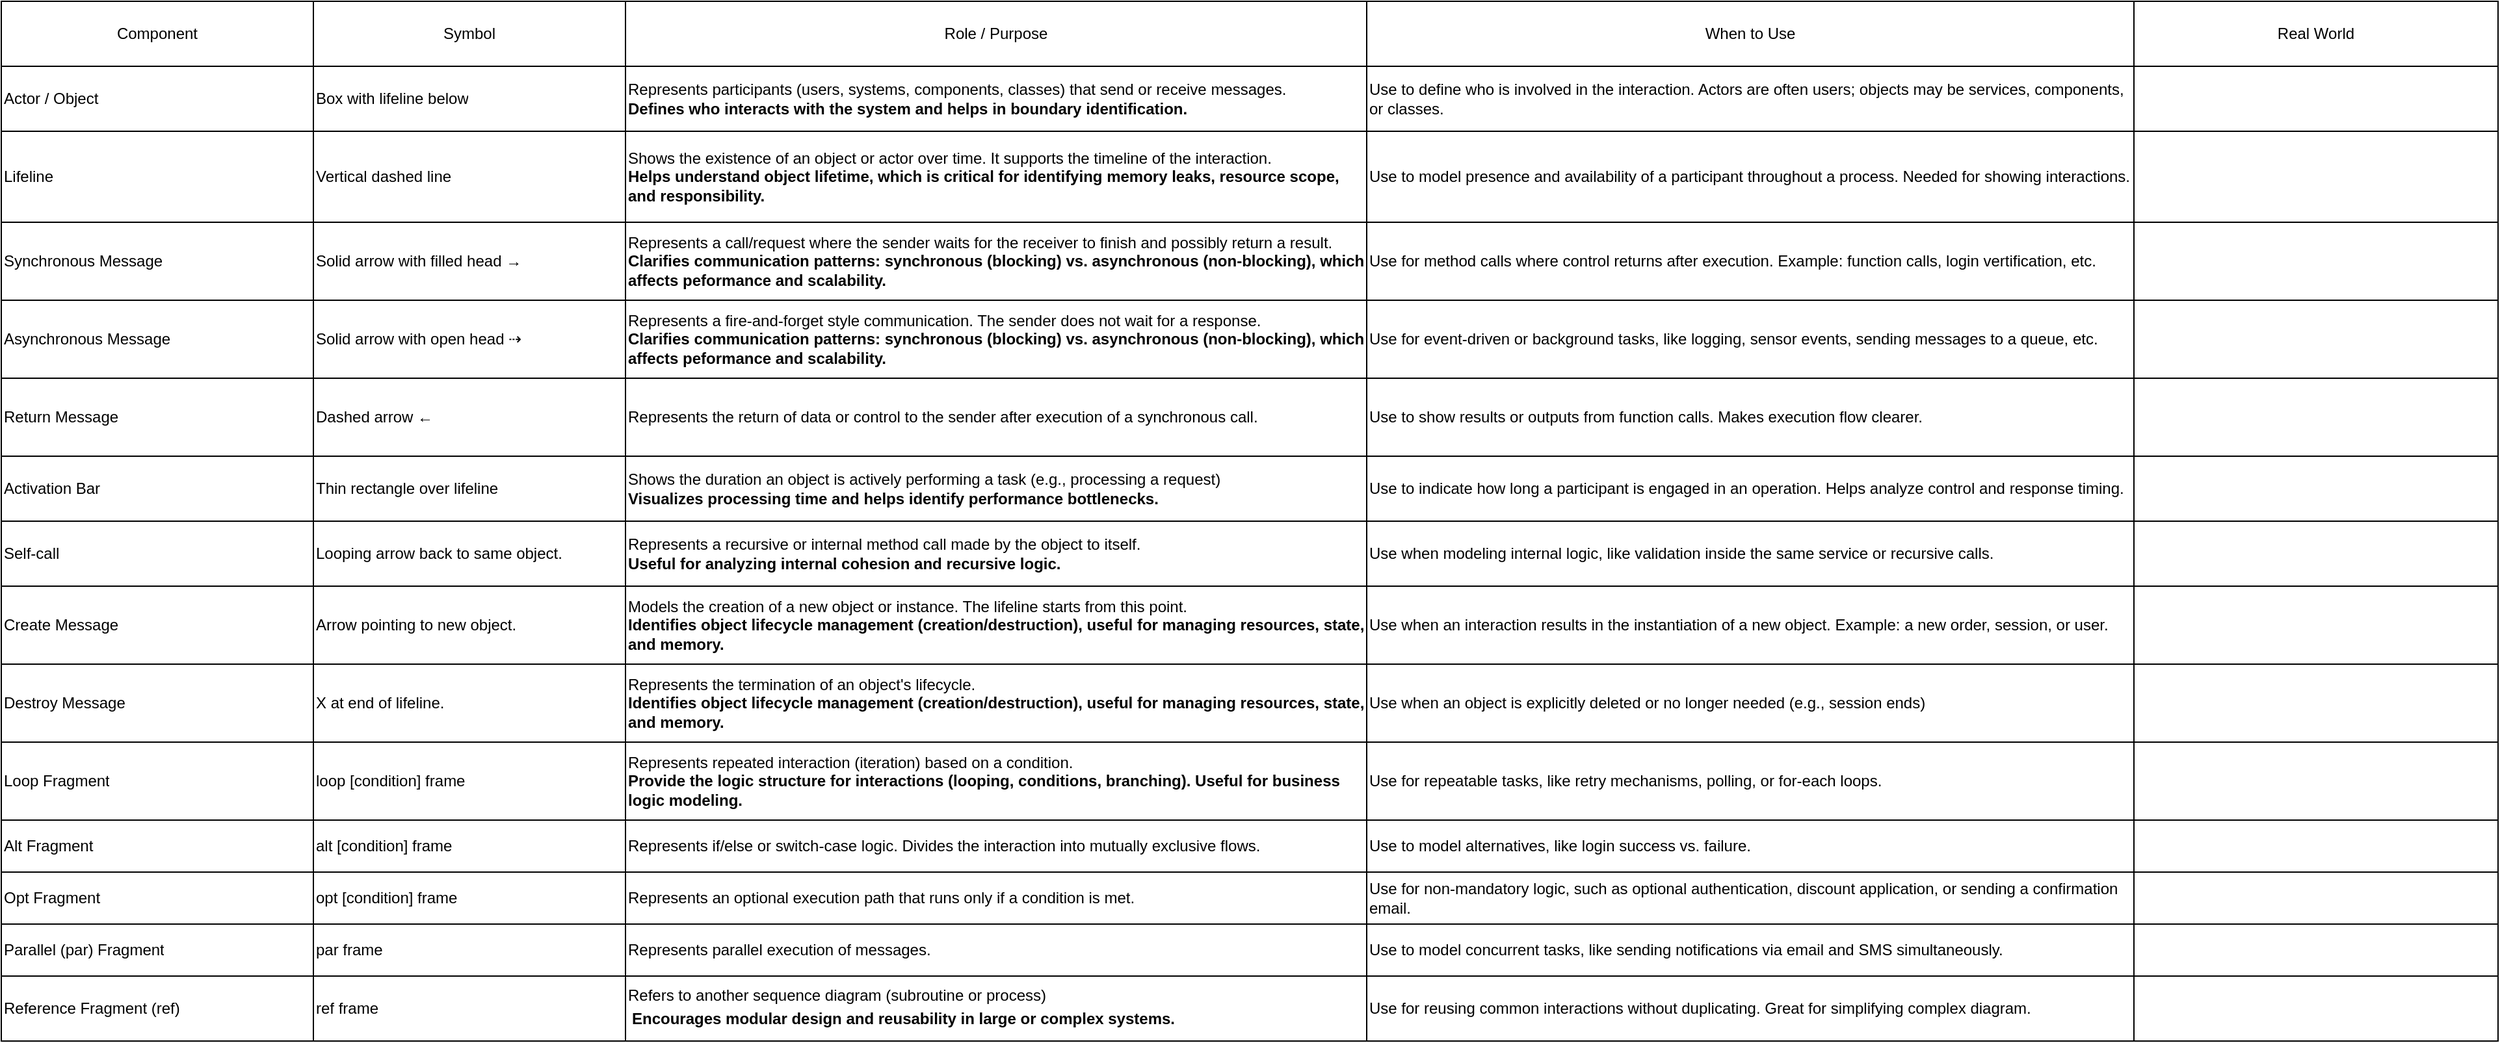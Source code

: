 <mxfile version="28.2.2">
  <diagram name="Page-1" id="MLCkk1lC7UdNqD9PEjmy">
    <mxGraphModel dx="2734" dy="1670" grid="1" gridSize="10" guides="1" tooltips="1" connect="1" arrows="1" fold="1" page="1" pageScale="1" pageWidth="850" pageHeight="1100" math="0" shadow="0">
      <root>
        <mxCell id="0" />
        <mxCell id="1" parent="0" />
        <mxCell id="vKEvwN4Y0bqUbPZ7enp6-1" value="" style="shape=table;startSize=0;container=1;collapsible=0;childLayout=tableLayout;" vertex="1" parent="1">
          <mxGeometry x="-1620" y="-960" width="1920" height="800" as="geometry" />
        </mxCell>
        <mxCell id="vKEvwN4Y0bqUbPZ7enp6-2" value="" style="shape=tableRow;horizontal=0;startSize=0;swimlaneHead=0;swimlaneBody=0;strokeColor=inherit;top=0;left=0;bottom=0;right=0;collapsible=0;dropTarget=0;fillColor=none;points=[[0,0.5],[1,0.5]];portConstraint=eastwest;" vertex="1" parent="vKEvwN4Y0bqUbPZ7enp6-1">
          <mxGeometry width="1920" height="50" as="geometry" />
        </mxCell>
        <mxCell id="vKEvwN4Y0bqUbPZ7enp6-3" value="Component" style="shape=partialRectangle;html=1;whiteSpace=wrap;connectable=0;strokeColor=inherit;overflow=hidden;fillColor=none;top=0;left=0;bottom=0;right=0;pointerEvents=1;" vertex="1" parent="vKEvwN4Y0bqUbPZ7enp6-2">
          <mxGeometry width="240" height="50" as="geometry">
            <mxRectangle width="240" height="50" as="alternateBounds" />
          </mxGeometry>
        </mxCell>
        <mxCell id="vKEvwN4Y0bqUbPZ7enp6-4" value="Symbol" style="shape=partialRectangle;html=1;whiteSpace=wrap;connectable=0;strokeColor=inherit;overflow=hidden;fillColor=none;top=0;left=0;bottom=0;right=0;pointerEvents=1;" vertex="1" parent="vKEvwN4Y0bqUbPZ7enp6-2">
          <mxGeometry x="240" width="240" height="50" as="geometry">
            <mxRectangle width="240" height="50" as="alternateBounds" />
          </mxGeometry>
        </mxCell>
        <mxCell id="vKEvwN4Y0bqUbPZ7enp6-5" value="Role / Purpose" style="shape=partialRectangle;html=1;whiteSpace=wrap;connectable=0;strokeColor=inherit;overflow=hidden;fillColor=none;top=0;left=0;bottom=0;right=0;pointerEvents=1;" vertex="1" parent="vKEvwN4Y0bqUbPZ7enp6-2">
          <mxGeometry x="480" width="570" height="50" as="geometry">
            <mxRectangle width="570" height="50" as="alternateBounds" />
          </mxGeometry>
        </mxCell>
        <mxCell id="vKEvwN4Y0bqUbPZ7enp6-6" value="When to Use" style="shape=partialRectangle;html=1;whiteSpace=wrap;connectable=0;strokeColor=inherit;overflow=hidden;fillColor=none;top=0;left=0;bottom=0;right=0;pointerEvents=1;" vertex="1" parent="vKEvwN4Y0bqUbPZ7enp6-2">
          <mxGeometry x="1050" width="590" height="50" as="geometry">
            <mxRectangle width="590" height="50" as="alternateBounds" />
          </mxGeometry>
        </mxCell>
        <mxCell id="vKEvwN4Y0bqUbPZ7enp6-7" value="Real World" style="shape=partialRectangle;html=1;whiteSpace=wrap;connectable=0;strokeColor=inherit;overflow=hidden;fillColor=none;top=0;left=0;bottom=0;right=0;pointerEvents=1;" vertex="1" parent="vKEvwN4Y0bqUbPZ7enp6-2">
          <mxGeometry x="1640" width="280" height="50" as="geometry">
            <mxRectangle width="280" height="50" as="alternateBounds" />
          </mxGeometry>
        </mxCell>
        <mxCell id="vKEvwN4Y0bqUbPZ7enp6-8" value="" style="shape=tableRow;horizontal=0;startSize=0;swimlaneHead=0;swimlaneBody=0;strokeColor=inherit;top=0;left=0;bottom=0;right=0;collapsible=0;dropTarget=0;fillColor=none;points=[[0,0.5],[1,0.5]];portConstraint=eastwest;" vertex="1" parent="vKEvwN4Y0bqUbPZ7enp6-1">
          <mxGeometry y="50" width="1920" height="50" as="geometry" />
        </mxCell>
        <mxCell id="vKEvwN4Y0bqUbPZ7enp6-9" value="Actor / Object" style="shape=partialRectangle;html=1;whiteSpace=wrap;connectable=0;strokeColor=inherit;overflow=hidden;fillColor=none;top=0;left=0;bottom=0;right=0;pointerEvents=1;align=left;" vertex="1" parent="vKEvwN4Y0bqUbPZ7enp6-8">
          <mxGeometry width="240" height="50" as="geometry">
            <mxRectangle width="240" height="50" as="alternateBounds" />
          </mxGeometry>
        </mxCell>
        <mxCell id="vKEvwN4Y0bqUbPZ7enp6-10" value="Box with lifeline below" style="shape=partialRectangle;html=1;whiteSpace=wrap;connectable=0;strokeColor=inherit;overflow=hidden;fillColor=none;top=0;left=0;bottom=0;right=0;pointerEvents=1;align=left;" vertex="1" parent="vKEvwN4Y0bqUbPZ7enp6-8">
          <mxGeometry x="240" width="240" height="50" as="geometry">
            <mxRectangle width="240" height="50" as="alternateBounds" />
          </mxGeometry>
        </mxCell>
        <mxCell id="vKEvwN4Y0bqUbPZ7enp6-11" value="Represents participants (users, systems, components, classes) that send or receive messages.&lt;div&gt;&lt;b&gt;Defines who interacts with the system and helps in boundary identification.&lt;/b&gt;&lt;/div&gt;" style="shape=partialRectangle;html=1;whiteSpace=wrap;connectable=0;strokeColor=inherit;overflow=hidden;fillColor=none;top=0;left=0;bottom=0;right=0;pointerEvents=1;align=left;" vertex="1" parent="vKEvwN4Y0bqUbPZ7enp6-8">
          <mxGeometry x="480" width="570" height="50" as="geometry">
            <mxRectangle width="570" height="50" as="alternateBounds" />
          </mxGeometry>
        </mxCell>
        <mxCell id="vKEvwN4Y0bqUbPZ7enp6-12" value="Use to define who is involved in the interaction. Actors are often users; objects may be services, components, or classes." style="shape=partialRectangle;html=1;whiteSpace=wrap;connectable=0;strokeColor=inherit;overflow=hidden;fillColor=none;top=0;left=0;bottom=0;right=0;pointerEvents=1;align=left;" vertex="1" parent="vKEvwN4Y0bqUbPZ7enp6-8">
          <mxGeometry x="1050" width="590" height="50" as="geometry">
            <mxRectangle width="590" height="50" as="alternateBounds" />
          </mxGeometry>
        </mxCell>
        <mxCell id="vKEvwN4Y0bqUbPZ7enp6-13" value="" style="shape=partialRectangle;html=1;whiteSpace=wrap;connectable=0;strokeColor=inherit;overflow=hidden;fillColor=none;top=0;left=0;bottom=0;right=0;pointerEvents=1;" vertex="1" parent="vKEvwN4Y0bqUbPZ7enp6-8">
          <mxGeometry x="1640" width="280" height="50" as="geometry">
            <mxRectangle width="280" height="50" as="alternateBounds" />
          </mxGeometry>
        </mxCell>
        <mxCell id="vKEvwN4Y0bqUbPZ7enp6-14" value="" style="shape=tableRow;horizontal=0;startSize=0;swimlaneHead=0;swimlaneBody=0;strokeColor=inherit;top=0;left=0;bottom=0;right=0;collapsible=0;dropTarget=0;fillColor=none;points=[[0,0.5],[1,0.5]];portConstraint=eastwest;" vertex="1" parent="vKEvwN4Y0bqUbPZ7enp6-1">
          <mxGeometry y="100" width="1920" height="70" as="geometry" />
        </mxCell>
        <mxCell id="vKEvwN4Y0bqUbPZ7enp6-15" value="Lifeline" style="shape=partialRectangle;html=1;whiteSpace=wrap;connectable=0;strokeColor=inherit;overflow=hidden;fillColor=none;top=0;left=0;bottom=0;right=0;pointerEvents=1;align=left;" vertex="1" parent="vKEvwN4Y0bqUbPZ7enp6-14">
          <mxGeometry width="240" height="70" as="geometry">
            <mxRectangle width="240" height="70" as="alternateBounds" />
          </mxGeometry>
        </mxCell>
        <mxCell id="vKEvwN4Y0bqUbPZ7enp6-16" value="Vertical dashed line" style="shape=partialRectangle;html=1;whiteSpace=wrap;connectable=0;strokeColor=inherit;overflow=hidden;fillColor=none;top=0;left=0;bottom=0;right=0;pointerEvents=1;align=left;" vertex="1" parent="vKEvwN4Y0bqUbPZ7enp6-14">
          <mxGeometry x="240" width="240" height="70" as="geometry">
            <mxRectangle width="240" height="70" as="alternateBounds" />
          </mxGeometry>
        </mxCell>
        <mxCell id="vKEvwN4Y0bqUbPZ7enp6-17" value="Shows the existence of an object or actor over time. It supports the timeline of the interaction.&lt;div&gt;&lt;b&gt;Helps understand object lifetime, which is critical for identifying memory leaks, resource scope, and&amp;nbsp;&lt;/b&gt;&lt;b style=&quot;background-color: transparent; color: light-dark(rgb(0, 0, 0), rgb(255, 255, 255));&quot;&gt;responsibility.&lt;/b&gt;&lt;/div&gt;" style="shape=partialRectangle;html=1;whiteSpace=wrap;connectable=0;strokeColor=inherit;overflow=hidden;fillColor=none;top=0;left=0;bottom=0;right=0;pointerEvents=1;align=left;" vertex="1" parent="vKEvwN4Y0bqUbPZ7enp6-14">
          <mxGeometry x="480" width="570" height="70" as="geometry">
            <mxRectangle width="570" height="70" as="alternateBounds" />
          </mxGeometry>
        </mxCell>
        <mxCell id="vKEvwN4Y0bqUbPZ7enp6-18" value="Use to model presence and availability of a participant throughout a process. Needed for showing interactions." style="shape=partialRectangle;html=1;whiteSpace=wrap;connectable=0;strokeColor=inherit;overflow=hidden;fillColor=none;top=0;left=0;bottom=0;right=0;pointerEvents=1;align=left;" vertex="1" parent="vKEvwN4Y0bqUbPZ7enp6-14">
          <mxGeometry x="1050" width="590" height="70" as="geometry">
            <mxRectangle width="590" height="70" as="alternateBounds" />
          </mxGeometry>
        </mxCell>
        <mxCell id="vKEvwN4Y0bqUbPZ7enp6-19" value="" style="shape=partialRectangle;html=1;whiteSpace=wrap;connectable=0;strokeColor=inherit;overflow=hidden;fillColor=none;top=0;left=0;bottom=0;right=0;pointerEvents=1;" vertex="1" parent="vKEvwN4Y0bqUbPZ7enp6-14">
          <mxGeometry x="1640" width="280" height="70" as="geometry">
            <mxRectangle width="280" height="70" as="alternateBounds" />
          </mxGeometry>
        </mxCell>
        <mxCell id="vKEvwN4Y0bqUbPZ7enp6-20" value="" style="shape=tableRow;horizontal=0;startSize=0;swimlaneHead=0;swimlaneBody=0;strokeColor=inherit;top=0;left=0;bottom=0;right=0;collapsible=0;dropTarget=0;fillColor=none;points=[[0,0.5],[1,0.5]];portConstraint=eastwest;" vertex="1" parent="vKEvwN4Y0bqUbPZ7enp6-1">
          <mxGeometry y="170" width="1920" height="60" as="geometry" />
        </mxCell>
        <mxCell id="vKEvwN4Y0bqUbPZ7enp6-21" value="Synchronous Message" style="shape=partialRectangle;html=1;whiteSpace=wrap;connectable=0;strokeColor=inherit;overflow=hidden;fillColor=none;top=0;left=0;bottom=0;right=0;pointerEvents=1;align=left;" vertex="1" parent="vKEvwN4Y0bqUbPZ7enp6-20">
          <mxGeometry width="240" height="60" as="geometry">
            <mxRectangle width="240" height="60" as="alternateBounds" />
          </mxGeometry>
        </mxCell>
        <mxCell id="vKEvwN4Y0bqUbPZ7enp6-22" value="Solid arrow with filled head&amp;nbsp;→&amp;nbsp;" style="shape=partialRectangle;html=1;whiteSpace=wrap;connectable=0;strokeColor=inherit;overflow=hidden;fillColor=none;top=0;left=0;bottom=0;right=0;pointerEvents=1;align=left;" vertex="1" parent="vKEvwN4Y0bqUbPZ7enp6-20">
          <mxGeometry x="240" width="240" height="60" as="geometry">
            <mxRectangle width="240" height="60" as="alternateBounds" />
          </mxGeometry>
        </mxCell>
        <mxCell id="vKEvwN4Y0bqUbPZ7enp6-23" value="Represents a call/request where the sender waits for the receiver to finish and possibly return a result.&lt;div&gt;&lt;b&gt;Clarifies communication patterns: synchronous (blocking) vs. asynchronous (non-blocking), which affects peformance and scalability.&lt;/b&gt;&lt;/div&gt;" style="shape=partialRectangle;html=1;whiteSpace=wrap;connectable=0;strokeColor=inherit;overflow=hidden;fillColor=none;top=0;left=0;bottom=0;right=0;pointerEvents=1;align=left;" vertex="1" parent="vKEvwN4Y0bqUbPZ7enp6-20">
          <mxGeometry x="480" width="570" height="60" as="geometry">
            <mxRectangle width="570" height="60" as="alternateBounds" />
          </mxGeometry>
        </mxCell>
        <mxCell id="vKEvwN4Y0bqUbPZ7enp6-24" value="Use for method calls where control returns after execution. Example: function calls, login vertification, etc." style="shape=partialRectangle;html=1;whiteSpace=wrap;connectable=0;strokeColor=inherit;overflow=hidden;fillColor=none;top=0;left=0;bottom=0;right=0;pointerEvents=1;align=left;" vertex="1" parent="vKEvwN4Y0bqUbPZ7enp6-20">
          <mxGeometry x="1050" width="590" height="60" as="geometry">
            <mxRectangle width="590" height="60" as="alternateBounds" />
          </mxGeometry>
        </mxCell>
        <mxCell id="vKEvwN4Y0bqUbPZ7enp6-25" value="" style="shape=partialRectangle;html=1;whiteSpace=wrap;connectable=0;strokeColor=inherit;overflow=hidden;fillColor=none;top=0;left=0;bottom=0;right=0;pointerEvents=1;" vertex="1" parent="vKEvwN4Y0bqUbPZ7enp6-20">
          <mxGeometry x="1640" width="280" height="60" as="geometry">
            <mxRectangle width="280" height="60" as="alternateBounds" />
          </mxGeometry>
        </mxCell>
        <mxCell id="vKEvwN4Y0bqUbPZ7enp6-26" value="" style="shape=tableRow;horizontal=0;startSize=0;swimlaneHead=0;swimlaneBody=0;strokeColor=inherit;top=0;left=0;bottom=0;right=0;collapsible=0;dropTarget=0;fillColor=none;points=[[0,0.5],[1,0.5]];portConstraint=eastwest;" vertex="1" parent="vKEvwN4Y0bqUbPZ7enp6-1">
          <mxGeometry y="230" width="1920" height="60" as="geometry" />
        </mxCell>
        <mxCell id="vKEvwN4Y0bqUbPZ7enp6-27" value="Asynchronous Message" style="shape=partialRectangle;html=1;whiteSpace=wrap;connectable=0;strokeColor=inherit;overflow=hidden;fillColor=none;top=0;left=0;bottom=0;right=0;pointerEvents=1;align=left;" vertex="1" parent="vKEvwN4Y0bqUbPZ7enp6-26">
          <mxGeometry width="240" height="60" as="geometry">
            <mxRectangle width="240" height="60" as="alternateBounds" />
          </mxGeometry>
        </mxCell>
        <mxCell id="vKEvwN4Y0bqUbPZ7enp6-28" value="Solid arrow with open head&amp;nbsp;⇢&amp;nbsp;" style="shape=partialRectangle;html=1;whiteSpace=wrap;connectable=0;strokeColor=inherit;overflow=hidden;fillColor=none;top=0;left=0;bottom=0;right=0;pointerEvents=1;align=left;" vertex="1" parent="vKEvwN4Y0bqUbPZ7enp6-26">
          <mxGeometry x="240" width="240" height="60" as="geometry">
            <mxRectangle width="240" height="60" as="alternateBounds" />
          </mxGeometry>
        </mxCell>
        <mxCell id="vKEvwN4Y0bqUbPZ7enp6-29" value="Represents a fire-and-forget style communication. The sender does not wait for a response.&lt;div&gt;&lt;b&gt;Clarifies communication patterns: synchronous (blocking) vs. asynchronous (non-blocking), which affects peformance and scalability.&lt;/b&gt;&lt;/div&gt;" style="shape=partialRectangle;html=1;whiteSpace=wrap;connectable=0;strokeColor=inherit;overflow=hidden;fillColor=none;top=0;left=0;bottom=0;right=0;pointerEvents=1;align=left;" vertex="1" parent="vKEvwN4Y0bqUbPZ7enp6-26">
          <mxGeometry x="480" width="570" height="60" as="geometry">
            <mxRectangle width="570" height="60" as="alternateBounds" />
          </mxGeometry>
        </mxCell>
        <mxCell id="vKEvwN4Y0bqUbPZ7enp6-30" value="Use for event-driven or background tasks, like logging, sensor events, sending messages to a queue, etc." style="shape=partialRectangle;html=1;whiteSpace=wrap;connectable=0;strokeColor=inherit;overflow=hidden;fillColor=none;top=0;left=0;bottom=0;right=0;pointerEvents=1;align=left;" vertex="1" parent="vKEvwN4Y0bqUbPZ7enp6-26">
          <mxGeometry x="1050" width="590" height="60" as="geometry">
            <mxRectangle width="590" height="60" as="alternateBounds" />
          </mxGeometry>
        </mxCell>
        <mxCell id="vKEvwN4Y0bqUbPZ7enp6-31" value="" style="shape=partialRectangle;html=1;whiteSpace=wrap;connectable=0;strokeColor=inherit;overflow=hidden;fillColor=none;top=0;left=0;bottom=0;right=0;pointerEvents=1;" vertex="1" parent="vKEvwN4Y0bqUbPZ7enp6-26">
          <mxGeometry x="1640" width="280" height="60" as="geometry">
            <mxRectangle width="280" height="60" as="alternateBounds" />
          </mxGeometry>
        </mxCell>
        <mxCell id="vKEvwN4Y0bqUbPZ7enp6-32" value="" style="shape=tableRow;horizontal=0;startSize=0;swimlaneHead=0;swimlaneBody=0;strokeColor=inherit;top=0;left=0;bottom=0;right=0;collapsible=0;dropTarget=0;fillColor=none;points=[[0,0.5],[1,0.5]];portConstraint=eastwest;" vertex="1" parent="vKEvwN4Y0bqUbPZ7enp6-1">
          <mxGeometry y="290" width="1920" height="60" as="geometry" />
        </mxCell>
        <mxCell id="vKEvwN4Y0bqUbPZ7enp6-33" value="Return Message" style="shape=partialRectangle;html=1;whiteSpace=wrap;connectable=0;strokeColor=inherit;overflow=hidden;fillColor=none;top=0;left=0;bottom=0;right=0;pointerEvents=1;align=left;" vertex="1" parent="vKEvwN4Y0bqUbPZ7enp6-32">
          <mxGeometry width="240" height="60" as="geometry">
            <mxRectangle width="240" height="60" as="alternateBounds" />
          </mxGeometry>
        </mxCell>
        <mxCell id="vKEvwN4Y0bqUbPZ7enp6-34" value="Dashed arrow&amp;nbsp;←&amp;nbsp;" style="shape=partialRectangle;html=1;whiteSpace=wrap;connectable=0;strokeColor=inherit;overflow=hidden;fillColor=none;top=0;left=0;bottom=0;right=0;pointerEvents=1;align=left;" vertex="1" parent="vKEvwN4Y0bqUbPZ7enp6-32">
          <mxGeometry x="240" width="240" height="60" as="geometry">
            <mxRectangle width="240" height="60" as="alternateBounds" />
          </mxGeometry>
        </mxCell>
        <mxCell id="vKEvwN4Y0bqUbPZ7enp6-35" value="Represents the return of data or control to the sender after execution of a synchronous call." style="shape=partialRectangle;html=1;whiteSpace=wrap;connectable=0;strokeColor=inherit;overflow=hidden;fillColor=none;top=0;left=0;bottom=0;right=0;pointerEvents=1;align=left;" vertex="1" parent="vKEvwN4Y0bqUbPZ7enp6-32">
          <mxGeometry x="480" width="570" height="60" as="geometry">
            <mxRectangle width="570" height="60" as="alternateBounds" />
          </mxGeometry>
        </mxCell>
        <mxCell id="vKEvwN4Y0bqUbPZ7enp6-36" value="Use to show results or outputs from function calls. Makes execution flow clearer." style="shape=partialRectangle;html=1;whiteSpace=wrap;connectable=0;strokeColor=inherit;overflow=hidden;fillColor=none;top=0;left=0;bottom=0;right=0;pointerEvents=1;align=left;" vertex="1" parent="vKEvwN4Y0bqUbPZ7enp6-32">
          <mxGeometry x="1050" width="590" height="60" as="geometry">
            <mxRectangle width="590" height="60" as="alternateBounds" />
          </mxGeometry>
        </mxCell>
        <mxCell id="vKEvwN4Y0bqUbPZ7enp6-37" value="" style="shape=partialRectangle;html=1;whiteSpace=wrap;connectable=0;strokeColor=inherit;overflow=hidden;fillColor=none;top=0;left=0;bottom=0;right=0;pointerEvents=1;" vertex="1" parent="vKEvwN4Y0bqUbPZ7enp6-32">
          <mxGeometry x="1640" width="280" height="60" as="geometry">
            <mxRectangle width="280" height="60" as="alternateBounds" />
          </mxGeometry>
        </mxCell>
        <mxCell id="vKEvwN4Y0bqUbPZ7enp6-38" value="" style="shape=tableRow;horizontal=0;startSize=0;swimlaneHead=0;swimlaneBody=0;strokeColor=inherit;top=0;left=0;bottom=0;right=0;collapsible=0;dropTarget=0;fillColor=none;points=[[0,0.5],[1,0.5]];portConstraint=eastwest;" vertex="1" parent="vKEvwN4Y0bqUbPZ7enp6-1">
          <mxGeometry y="350" width="1920" height="50" as="geometry" />
        </mxCell>
        <mxCell id="vKEvwN4Y0bqUbPZ7enp6-39" value="Activation Bar" style="shape=partialRectangle;html=1;whiteSpace=wrap;connectable=0;strokeColor=inherit;overflow=hidden;fillColor=none;top=0;left=0;bottom=0;right=0;pointerEvents=1;align=left;" vertex="1" parent="vKEvwN4Y0bqUbPZ7enp6-38">
          <mxGeometry width="240" height="50" as="geometry">
            <mxRectangle width="240" height="50" as="alternateBounds" />
          </mxGeometry>
        </mxCell>
        <mxCell id="vKEvwN4Y0bqUbPZ7enp6-40" value="Thin rectangle over lifeline" style="shape=partialRectangle;html=1;whiteSpace=wrap;connectable=0;strokeColor=inherit;overflow=hidden;fillColor=none;top=0;left=0;bottom=0;right=0;pointerEvents=1;align=left;" vertex="1" parent="vKEvwN4Y0bqUbPZ7enp6-38">
          <mxGeometry x="240" width="240" height="50" as="geometry">
            <mxRectangle width="240" height="50" as="alternateBounds" />
          </mxGeometry>
        </mxCell>
        <mxCell id="vKEvwN4Y0bqUbPZ7enp6-41" value="Shows the duration an object is actively performing a task (e.g., processing a request)&lt;div&gt;&lt;b&gt;Visualizes &lt;span data-end=&quot;7486&quot; data-start=&quot;7467&quot;&gt;processing time&lt;/span&gt; and helps identify &lt;span data-end=&quot;7533&quot; data-start=&quot;7506&quot;&gt;performance bottlenecks&lt;/span&gt;.&lt;/b&gt;&lt;/div&gt;" style="shape=partialRectangle;html=1;whiteSpace=wrap;connectable=0;strokeColor=inherit;overflow=hidden;fillColor=none;top=0;left=0;bottom=0;right=0;pointerEvents=1;align=left;" vertex="1" parent="vKEvwN4Y0bqUbPZ7enp6-38">
          <mxGeometry x="480" width="570" height="50" as="geometry">
            <mxRectangle width="570" height="50" as="alternateBounds" />
          </mxGeometry>
        </mxCell>
        <mxCell id="vKEvwN4Y0bqUbPZ7enp6-42" value="Use to indicate how long a participant is engaged in an operation. Helps analyze control and response timing." style="shape=partialRectangle;html=1;whiteSpace=wrap;connectable=0;strokeColor=inherit;overflow=hidden;fillColor=none;top=0;left=0;bottom=0;right=0;pointerEvents=1;align=left;" vertex="1" parent="vKEvwN4Y0bqUbPZ7enp6-38">
          <mxGeometry x="1050" width="590" height="50" as="geometry">
            <mxRectangle width="590" height="50" as="alternateBounds" />
          </mxGeometry>
        </mxCell>
        <mxCell id="vKEvwN4Y0bqUbPZ7enp6-43" value="" style="shape=partialRectangle;html=1;whiteSpace=wrap;connectable=0;strokeColor=inherit;overflow=hidden;fillColor=none;top=0;left=0;bottom=0;right=0;pointerEvents=1;" vertex="1" parent="vKEvwN4Y0bqUbPZ7enp6-38">
          <mxGeometry x="1640" width="280" height="50" as="geometry">
            <mxRectangle width="280" height="50" as="alternateBounds" />
          </mxGeometry>
        </mxCell>
        <mxCell id="vKEvwN4Y0bqUbPZ7enp6-44" value="" style="shape=tableRow;horizontal=0;startSize=0;swimlaneHead=0;swimlaneBody=0;strokeColor=inherit;top=0;left=0;bottom=0;right=0;collapsible=0;dropTarget=0;fillColor=none;points=[[0,0.5],[1,0.5]];portConstraint=eastwest;" vertex="1" parent="vKEvwN4Y0bqUbPZ7enp6-1">
          <mxGeometry y="400" width="1920" height="50" as="geometry" />
        </mxCell>
        <mxCell id="vKEvwN4Y0bqUbPZ7enp6-45" value="Self-call" style="shape=partialRectangle;html=1;whiteSpace=wrap;connectable=0;strokeColor=inherit;overflow=hidden;fillColor=none;top=0;left=0;bottom=0;right=0;pointerEvents=1;align=left;" vertex="1" parent="vKEvwN4Y0bqUbPZ7enp6-44">
          <mxGeometry width="240" height="50" as="geometry">
            <mxRectangle width="240" height="50" as="alternateBounds" />
          </mxGeometry>
        </mxCell>
        <mxCell id="vKEvwN4Y0bqUbPZ7enp6-46" value="Looping arrow back to same object." style="shape=partialRectangle;html=1;whiteSpace=wrap;connectable=0;strokeColor=inherit;overflow=hidden;fillColor=none;top=0;left=0;bottom=0;right=0;pointerEvents=1;align=left;" vertex="1" parent="vKEvwN4Y0bqUbPZ7enp6-44">
          <mxGeometry x="240" width="240" height="50" as="geometry">
            <mxRectangle width="240" height="50" as="alternateBounds" />
          </mxGeometry>
        </mxCell>
        <mxCell id="vKEvwN4Y0bqUbPZ7enp6-47" value="Represents a recursive or internal method call made by the object to itself.&lt;div&gt;&lt;b&gt;Useful for analyzing &lt;span data-end=&quot;7660&quot; data-start=&quot;7639&quot;&gt;internal cohesion&lt;/span&gt; and recursive logic.&lt;/b&gt;&lt;/div&gt;" style="shape=partialRectangle;html=1;whiteSpace=wrap;connectable=0;strokeColor=inherit;overflow=hidden;fillColor=none;top=0;left=0;bottom=0;right=0;pointerEvents=1;align=left;" vertex="1" parent="vKEvwN4Y0bqUbPZ7enp6-44">
          <mxGeometry x="480" width="570" height="50" as="geometry">
            <mxRectangle width="570" height="50" as="alternateBounds" />
          </mxGeometry>
        </mxCell>
        <mxCell id="vKEvwN4Y0bqUbPZ7enp6-48" value="Use when modeling internal logic, like validation inside the same service or recursive calls." style="shape=partialRectangle;html=1;whiteSpace=wrap;connectable=0;strokeColor=inherit;overflow=hidden;fillColor=none;top=0;left=0;bottom=0;right=0;pointerEvents=1;align=left;" vertex="1" parent="vKEvwN4Y0bqUbPZ7enp6-44">
          <mxGeometry x="1050" width="590" height="50" as="geometry">
            <mxRectangle width="590" height="50" as="alternateBounds" />
          </mxGeometry>
        </mxCell>
        <mxCell id="vKEvwN4Y0bqUbPZ7enp6-49" value="" style="shape=partialRectangle;html=1;whiteSpace=wrap;connectable=0;strokeColor=inherit;overflow=hidden;fillColor=none;top=0;left=0;bottom=0;right=0;pointerEvents=1;" vertex="1" parent="vKEvwN4Y0bqUbPZ7enp6-44">
          <mxGeometry x="1640" width="280" height="50" as="geometry">
            <mxRectangle width="280" height="50" as="alternateBounds" />
          </mxGeometry>
        </mxCell>
        <mxCell id="vKEvwN4Y0bqUbPZ7enp6-50" value="" style="shape=tableRow;horizontal=0;startSize=0;swimlaneHead=0;swimlaneBody=0;strokeColor=inherit;top=0;left=0;bottom=0;right=0;collapsible=0;dropTarget=0;fillColor=none;points=[[0,0.5],[1,0.5]];portConstraint=eastwest;" vertex="1" parent="vKEvwN4Y0bqUbPZ7enp6-1">
          <mxGeometry y="450" width="1920" height="60" as="geometry" />
        </mxCell>
        <mxCell id="vKEvwN4Y0bqUbPZ7enp6-51" value="Create Message" style="shape=partialRectangle;html=1;whiteSpace=wrap;connectable=0;strokeColor=inherit;overflow=hidden;fillColor=none;top=0;left=0;bottom=0;right=0;pointerEvents=1;align=left;" vertex="1" parent="vKEvwN4Y0bqUbPZ7enp6-50">
          <mxGeometry width="240" height="60" as="geometry">
            <mxRectangle width="240" height="60" as="alternateBounds" />
          </mxGeometry>
        </mxCell>
        <mxCell id="vKEvwN4Y0bqUbPZ7enp6-52" value="Arrow pointing to new object." style="shape=partialRectangle;html=1;whiteSpace=wrap;connectable=0;strokeColor=inherit;overflow=hidden;fillColor=none;top=0;left=0;bottom=0;right=0;pointerEvents=1;align=left;" vertex="1" parent="vKEvwN4Y0bqUbPZ7enp6-50">
          <mxGeometry x="240" width="240" height="60" as="geometry">
            <mxRectangle width="240" height="60" as="alternateBounds" />
          </mxGeometry>
        </mxCell>
        <mxCell id="vKEvwN4Y0bqUbPZ7enp6-53" value="Models the creation of a new object or instance. The lifeline starts from this point.&lt;div&gt;&lt;b&gt;Identifies &lt;span data-end=&quot;7822&quot; data-start=&quot;7791&quot;&gt;object lifecycle management&lt;/span&gt; (creation/destruction), useful for managing &lt;span data-end=&quot;7880&quot; data-start=&quot;7867&quot;&gt;resources&lt;/span&gt;, &lt;span data-end=&quot;7891&quot; data-start=&quot;7882&quot;&gt;state&lt;/span&gt;, and &lt;span data-end=&quot;7907&quot; data-start=&quot;7897&quot;&gt;memory&lt;/span&gt;.&lt;/b&gt;&lt;/div&gt;" style="shape=partialRectangle;html=1;whiteSpace=wrap;connectable=0;strokeColor=inherit;overflow=hidden;fillColor=none;top=0;left=0;bottom=0;right=0;pointerEvents=1;align=left;" vertex="1" parent="vKEvwN4Y0bqUbPZ7enp6-50">
          <mxGeometry x="480" width="570" height="60" as="geometry">
            <mxRectangle width="570" height="60" as="alternateBounds" />
          </mxGeometry>
        </mxCell>
        <mxCell id="vKEvwN4Y0bqUbPZ7enp6-54" value="Use when an interaction results in the instantiation of a new object. Example: a new order, session, or user." style="shape=partialRectangle;html=1;whiteSpace=wrap;connectable=0;strokeColor=inherit;overflow=hidden;fillColor=none;top=0;left=0;bottom=0;right=0;pointerEvents=1;align=left;" vertex="1" parent="vKEvwN4Y0bqUbPZ7enp6-50">
          <mxGeometry x="1050" width="590" height="60" as="geometry">
            <mxRectangle width="590" height="60" as="alternateBounds" />
          </mxGeometry>
        </mxCell>
        <mxCell id="vKEvwN4Y0bqUbPZ7enp6-55" value="" style="shape=partialRectangle;html=1;whiteSpace=wrap;connectable=0;strokeColor=inherit;overflow=hidden;fillColor=none;top=0;left=0;bottom=0;right=0;pointerEvents=1;" vertex="1" parent="vKEvwN4Y0bqUbPZ7enp6-50">
          <mxGeometry x="1640" width="280" height="60" as="geometry">
            <mxRectangle width="280" height="60" as="alternateBounds" />
          </mxGeometry>
        </mxCell>
        <mxCell id="vKEvwN4Y0bqUbPZ7enp6-56" value="" style="shape=tableRow;horizontal=0;startSize=0;swimlaneHead=0;swimlaneBody=0;strokeColor=inherit;top=0;left=0;bottom=0;right=0;collapsible=0;dropTarget=0;fillColor=none;points=[[0,0.5],[1,0.5]];portConstraint=eastwest;" vertex="1" parent="vKEvwN4Y0bqUbPZ7enp6-1">
          <mxGeometry y="510" width="1920" height="60" as="geometry" />
        </mxCell>
        <mxCell id="vKEvwN4Y0bqUbPZ7enp6-57" value="Destroy Message" style="shape=partialRectangle;html=1;whiteSpace=wrap;connectable=0;strokeColor=inherit;overflow=hidden;fillColor=none;top=0;left=0;bottom=0;right=0;pointerEvents=1;align=left;" vertex="1" parent="vKEvwN4Y0bqUbPZ7enp6-56">
          <mxGeometry width="240" height="60" as="geometry">
            <mxRectangle width="240" height="60" as="alternateBounds" />
          </mxGeometry>
        </mxCell>
        <mxCell id="vKEvwN4Y0bqUbPZ7enp6-58" value="X at end of lifeline." style="shape=partialRectangle;html=1;whiteSpace=wrap;connectable=0;strokeColor=inherit;overflow=hidden;fillColor=none;top=0;left=0;bottom=0;right=0;pointerEvents=1;align=left;" vertex="1" parent="vKEvwN4Y0bqUbPZ7enp6-56">
          <mxGeometry x="240" width="240" height="60" as="geometry">
            <mxRectangle width="240" height="60" as="alternateBounds" />
          </mxGeometry>
        </mxCell>
        <mxCell id="vKEvwN4Y0bqUbPZ7enp6-59" value="Represents the termination of an object&#39;s lifecycle.&lt;div&gt;&lt;b&gt;Identifies &lt;span data-end=&quot;7822&quot; data-start=&quot;7791&quot;&gt;object lifecycle management&lt;/span&gt; (creation/destruction), useful for managing &lt;span data-end=&quot;7880&quot; data-start=&quot;7867&quot;&gt;resources&lt;/span&gt;, &lt;span data-end=&quot;7891&quot; data-start=&quot;7882&quot;&gt;state&lt;/span&gt;, and &lt;span data-end=&quot;7907&quot; data-start=&quot;7897&quot;&gt;memory&lt;/span&gt;.&lt;/b&gt;&lt;/div&gt;" style="shape=partialRectangle;html=1;whiteSpace=wrap;connectable=0;strokeColor=inherit;overflow=hidden;fillColor=none;top=0;left=0;bottom=0;right=0;pointerEvents=1;align=left;" vertex="1" parent="vKEvwN4Y0bqUbPZ7enp6-56">
          <mxGeometry x="480" width="570" height="60" as="geometry">
            <mxRectangle width="570" height="60" as="alternateBounds" />
          </mxGeometry>
        </mxCell>
        <mxCell id="vKEvwN4Y0bqUbPZ7enp6-60" value="Use when an object is explicitly deleted or no longer needed (e.g., session ends)" style="shape=partialRectangle;html=1;whiteSpace=wrap;connectable=0;strokeColor=inherit;overflow=hidden;fillColor=none;top=0;left=0;bottom=0;right=0;pointerEvents=1;align=left;" vertex="1" parent="vKEvwN4Y0bqUbPZ7enp6-56">
          <mxGeometry x="1050" width="590" height="60" as="geometry">
            <mxRectangle width="590" height="60" as="alternateBounds" />
          </mxGeometry>
        </mxCell>
        <mxCell id="vKEvwN4Y0bqUbPZ7enp6-61" value="" style="shape=partialRectangle;html=1;whiteSpace=wrap;connectable=0;strokeColor=inherit;overflow=hidden;fillColor=none;top=0;left=0;bottom=0;right=0;pointerEvents=1;" vertex="1" parent="vKEvwN4Y0bqUbPZ7enp6-56">
          <mxGeometry x="1640" width="280" height="60" as="geometry">
            <mxRectangle width="280" height="60" as="alternateBounds" />
          </mxGeometry>
        </mxCell>
        <mxCell id="vKEvwN4Y0bqUbPZ7enp6-62" value="" style="shape=tableRow;horizontal=0;startSize=0;swimlaneHead=0;swimlaneBody=0;strokeColor=inherit;top=0;left=0;bottom=0;right=0;collapsible=0;dropTarget=0;fillColor=none;points=[[0,0.5],[1,0.5]];portConstraint=eastwest;" vertex="1" parent="vKEvwN4Y0bqUbPZ7enp6-1">
          <mxGeometry y="570" width="1920" height="60" as="geometry" />
        </mxCell>
        <mxCell id="vKEvwN4Y0bqUbPZ7enp6-63" value="Loop Fragment" style="shape=partialRectangle;html=1;whiteSpace=wrap;connectable=0;strokeColor=inherit;overflow=hidden;fillColor=none;top=0;left=0;bottom=0;right=0;pointerEvents=1;align=left;" vertex="1" parent="vKEvwN4Y0bqUbPZ7enp6-62">
          <mxGeometry width="240" height="60" as="geometry">
            <mxRectangle width="240" height="60" as="alternateBounds" />
          </mxGeometry>
        </mxCell>
        <mxCell id="vKEvwN4Y0bqUbPZ7enp6-64" value="loop [condition] frame" style="shape=partialRectangle;html=1;whiteSpace=wrap;connectable=0;strokeColor=inherit;overflow=hidden;fillColor=none;top=0;left=0;bottom=0;right=0;pointerEvents=1;align=left;" vertex="1" parent="vKEvwN4Y0bqUbPZ7enp6-62">
          <mxGeometry x="240" width="240" height="60" as="geometry">
            <mxRectangle width="240" height="60" as="alternateBounds" />
          </mxGeometry>
        </mxCell>
        <mxCell id="vKEvwN4Y0bqUbPZ7enp6-65" value="Represents repeated interaction (iteration) based on a condition.&lt;div&gt;&lt;b&gt;Provide the &lt;span data-end=&quot;7974&quot; data-start=&quot;7955&quot;&gt;logic structure&lt;/span&gt; for interactions (looping, conditions, branching). Useful for &lt;span data-end=&quot;8064&quot; data-start=&quot;8037&quot;&gt;business logic modeling&lt;/span&gt;.&lt;/b&gt;&lt;/div&gt;" style="shape=partialRectangle;html=1;whiteSpace=wrap;connectable=0;strokeColor=inherit;overflow=hidden;fillColor=none;top=0;left=0;bottom=0;right=0;pointerEvents=1;align=left;" vertex="1" parent="vKEvwN4Y0bqUbPZ7enp6-62">
          <mxGeometry x="480" width="570" height="60" as="geometry">
            <mxRectangle width="570" height="60" as="alternateBounds" />
          </mxGeometry>
        </mxCell>
        <mxCell id="vKEvwN4Y0bqUbPZ7enp6-66" value="Use for repeatable tasks, like retry mechanisms, polling, or for-each loops." style="shape=partialRectangle;html=1;whiteSpace=wrap;connectable=0;strokeColor=inherit;overflow=hidden;fillColor=none;top=0;left=0;bottom=0;right=0;pointerEvents=1;align=left;" vertex="1" parent="vKEvwN4Y0bqUbPZ7enp6-62">
          <mxGeometry x="1050" width="590" height="60" as="geometry">
            <mxRectangle width="590" height="60" as="alternateBounds" />
          </mxGeometry>
        </mxCell>
        <mxCell id="vKEvwN4Y0bqUbPZ7enp6-67" value="" style="shape=partialRectangle;html=1;whiteSpace=wrap;connectable=0;strokeColor=inherit;overflow=hidden;fillColor=none;top=0;left=0;bottom=0;right=0;pointerEvents=1;" vertex="1" parent="vKEvwN4Y0bqUbPZ7enp6-62">
          <mxGeometry x="1640" width="280" height="60" as="geometry">
            <mxRectangle width="280" height="60" as="alternateBounds" />
          </mxGeometry>
        </mxCell>
        <mxCell id="vKEvwN4Y0bqUbPZ7enp6-68" value="" style="shape=tableRow;horizontal=0;startSize=0;swimlaneHead=0;swimlaneBody=0;strokeColor=inherit;top=0;left=0;bottom=0;right=0;collapsible=0;dropTarget=0;fillColor=none;points=[[0,0.5],[1,0.5]];portConstraint=eastwest;" vertex="1" parent="vKEvwN4Y0bqUbPZ7enp6-1">
          <mxGeometry y="630" width="1920" height="40" as="geometry" />
        </mxCell>
        <mxCell id="vKEvwN4Y0bqUbPZ7enp6-69" value="Alt Fragment" style="shape=partialRectangle;html=1;whiteSpace=wrap;connectable=0;strokeColor=inherit;overflow=hidden;fillColor=none;top=0;left=0;bottom=0;right=0;pointerEvents=1;align=left;" vertex="1" parent="vKEvwN4Y0bqUbPZ7enp6-68">
          <mxGeometry width="240" height="40" as="geometry">
            <mxRectangle width="240" height="40" as="alternateBounds" />
          </mxGeometry>
        </mxCell>
        <mxCell id="vKEvwN4Y0bqUbPZ7enp6-70" value="alt [condition] frame" style="shape=partialRectangle;html=1;whiteSpace=wrap;connectable=0;strokeColor=inherit;overflow=hidden;fillColor=none;top=0;left=0;bottom=0;right=0;pointerEvents=1;align=left;" vertex="1" parent="vKEvwN4Y0bqUbPZ7enp6-68">
          <mxGeometry x="240" width="240" height="40" as="geometry">
            <mxRectangle width="240" height="40" as="alternateBounds" />
          </mxGeometry>
        </mxCell>
        <mxCell id="vKEvwN4Y0bqUbPZ7enp6-71" value="Represents if/else or switch-case logic. Divides the interaction into mutually exclusive flows." style="shape=partialRectangle;html=1;whiteSpace=wrap;connectable=0;strokeColor=inherit;overflow=hidden;fillColor=none;top=0;left=0;bottom=0;right=0;pointerEvents=1;align=left;" vertex="1" parent="vKEvwN4Y0bqUbPZ7enp6-68">
          <mxGeometry x="480" width="570" height="40" as="geometry">
            <mxRectangle width="570" height="40" as="alternateBounds" />
          </mxGeometry>
        </mxCell>
        <mxCell id="vKEvwN4Y0bqUbPZ7enp6-72" value="Use to model alternatives, like login success vs. failure." style="shape=partialRectangle;html=1;whiteSpace=wrap;connectable=0;strokeColor=inherit;overflow=hidden;fillColor=none;top=0;left=0;bottom=0;right=0;pointerEvents=1;align=left;" vertex="1" parent="vKEvwN4Y0bqUbPZ7enp6-68">
          <mxGeometry x="1050" width="590" height="40" as="geometry">
            <mxRectangle width="590" height="40" as="alternateBounds" />
          </mxGeometry>
        </mxCell>
        <mxCell id="vKEvwN4Y0bqUbPZ7enp6-73" value="" style="shape=partialRectangle;html=1;whiteSpace=wrap;connectable=0;strokeColor=inherit;overflow=hidden;fillColor=none;top=0;left=0;bottom=0;right=0;pointerEvents=1;" vertex="1" parent="vKEvwN4Y0bqUbPZ7enp6-68">
          <mxGeometry x="1640" width="280" height="40" as="geometry">
            <mxRectangle width="280" height="40" as="alternateBounds" />
          </mxGeometry>
        </mxCell>
        <mxCell id="vKEvwN4Y0bqUbPZ7enp6-74" value="" style="shape=tableRow;horizontal=0;startSize=0;swimlaneHead=0;swimlaneBody=0;strokeColor=inherit;top=0;left=0;bottom=0;right=0;collapsible=0;dropTarget=0;fillColor=none;points=[[0,0.5],[1,0.5]];portConstraint=eastwest;" vertex="1" parent="vKEvwN4Y0bqUbPZ7enp6-1">
          <mxGeometry y="670" width="1920" height="40" as="geometry" />
        </mxCell>
        <mxCell id="vKEvwN4Y0bqUbPZ7enp6-75" value="Opt Fragment" style="shape=partialRectangle;html=1;whiteSpace=wrap;connectable=0;strokeColor=inherit;overflow=hidden;fillColor=none;top=0;left=0;bottom=0;right=0;pointerEvents=1;align=left;" vertex="1" parent="vKEvwN4Y0bqUbPZ7enp6-74">
          <mxGeometry width="240" height="40" as="geometry">
            <mxRectangle width="240" height="40" as="alternateBounds" />
          </mxGeometry>
        </mxCell>
        <mxCell id="vKEvwN4Y0bqUbPZ7enp6-76" value="opt [condition] frame" style="shape=partialRectangle;html=1;whiteSpace=wrap;connectable=0;strokeColor=inherit;overflow=hidden;fillColor=none;top=0;left=0;bottom=0;right=0;pointerEvents=1;align=left;" vertex="1" parent="vKEvwN4Y0bqUbPZ7enp6-74">
          <mxGeometry x="240" width="240" height="40" as="geometry">
            <mxRectangle width="240" height="40" as="alternateBounds" />
          </mxGeometry>
        </mxCell>
        <mxCell id="vKEvwN4Y0bqUbPZ7enp6-77" value="Represents an optional execution path that runs only if a condition is met." style="shape=partialRectangle;html=1;whiteSpace=wrap;connectable=0;strokeColor=inherit;overflow=hidden;fillColor=none;top=0;left=0;bottom=0;right=0;pointerEvents=1;align=left;" vertex="1" parent="vKEvwN4Y0bqUbPZ7enp6-74">
          <mxGeometry x="480" width="570" height="40" as="geometry">
            <mxRectangle width="570" height="40" as="alternateBounds" />
          </mxGeometry>
        </mxCell>
        <mxCell id="vKEvwN4Y0bqUbPZ7enp6-78" value="Use for non-mandatory logic, such as optional authentication, discount application, or sending a confirmation email." style="shape=partialRectangle;html=1;whiteSpace=wrap;connectable=0;strokeColor=inherit;overflow=hidden;fillColor=none;top=0;left=0;bottom=0;right=0;pointerEvents=1;align=left;" vertex="1" parent="vKEvwN4Y0bqUbPZ7enp6-74">
          <mxGeometry x="1050" width="590" height="40" as="geometry">
            <mxRectangle width="590" height="40" as="alternateBounds" />
          </mxGeometry>
        </mxCell>
        <mxCell id="vKEvwN4Y0bqUbPZ7enp6-79" value="" style="shape=partialRectangle;html=1;whiteSpace=wrap;connectable=0;strokeColor=inherit;overflow=hidden;fillColor=none;top=0;left=0;bottom=0;right=0;pointerEvents=1;" vertex="1" parent="vKEvwN4Y0bqUbPZ7enp6-74">
          <mxGeometry x="1640" width="280" height="40" as="geometry">
            <mxRectangle width="280" height="40" as="alternateBounds" />
          </mxGeometry>
        </mxCell>
        <mxCell id="vKEvwN4Y0bqUbPZ7enp6-80" value="" style="shape=tableRow;horizontal=0;startSize=0;swimlaneHead=0;swimlaneBody=0;strokeColor=inherit;top=0;left=0;bottom=0;right=0;collapsible=0;dropTarget=0;fillColor=none;points=[[0,0.5],[1,0.5]];portConstraint=eastwest;" vertex="1" parent="vKEvwN4Y0bqUbPZ7enp6-1">
          <mxGeometry y="710" width="1920" height="40" as="geometry" />
        </mxCell>
        <mxCell id="vKEvwN4Y0bqUbPZ7enp6-81" value="Parallel (par) Fragment" style="shape=partialRectangle;html=1;whiteSpace=wrap;connectable=0;strokeColor=inherit;overflow=hidden;fillColor=none;top=0;left=0;bottom=0;right=0;pointerEvents=1;align=left;" vertex="1" parent="vKEvwN4Y0bqUbPZ7enp6-80">
          <mxGeometry width="240" height="40" as="geometry">
            <mxRectangle width="240" height="40" as="alternateBounds" />
          </mxGeometry>
        </mxCell>
        <mxCell id="vKEvwN4Y0bqUbPZ7enp6-82" value="par frame" style="shape=partialRectangle;html=1;whiteSpace=wrap;connectable=0;strokeColor=inherit;overflow=hidden;fillColor=none;top=0;left=0;bottom=0;right=0;pointerEvents=1;align=left;" vertex="1" parent="vKEvwN4Y0bqUbPZ7enp6-80">
          <mxGeometry x="240" width="240" height="40" as="geometry">
            <mxRectangle width="240" height="40" as="alternateBounds" />
          </mxGeometry>
        </mxCell>
        <mxCell id="vKEvwN4Y0bqUbPZ7enp6-83" value="Represents parallel execution of messages." style="shape=partialRectangle;html=1;whiteSpace=wrap;connectable=0;strokeColor=inherit;overflow=hidden;fillColor=none;top=0;left=0;bottom=0;right=0;pointerEvents=1;align=left;" vertex="1" parent="vKEvwN4Y0bqUbPZ7enp6-80">
          <mxGeometry x="480" width="570" height="40" as="geometry">
            <mxRectangle width="570" height="40" as="alternateBounds" />
          </mxGeometry>
        </mxCell>
        <mxCell id="vKEvwN4Y0bqUbPZ7enp6-84" value="Use to model concurrent tasks, like sending notifications via email and SMS simultaneously." style="shape=partialRectangle;html=1;whiteSpace=wrap;connectable=0;strokeColor=inherit;overflow=hidden;fillColor=none;top=0;left=0;bottom=0;right=0;pointerEvents=1;align=left;" vertex="1" parent="vKEvwN4Y0bqUbPZ7enp6-80">
          <mxGeometry x="1050" width="590" height="40" as="geometry">
            <mxRectangle width="590" height="40" as="alternateBounds" />
          </mxGeometry>
        </mxCell>
        <mxCell id="vKEvwN4Y0bqUbPZ7enp6-85" value="" style="shape=partialRectangle;html=1;whiteSpace=wrap;connectable=0;strokeColor=inherit;overflow=hidden;fillColor=none;top=0;left=0;bottom=0;right=0;pointerEvents=1;" vertex="1" parent="vKEvwN4Y0bqUbPZ7enp6-80">
          <mxGeometry x="1640" width="280" height="40" as="geometry">
            <mxRectangle width="280" height="40" as="alternateBounds" />
          </mxGeometry>
        </mxCell>
        <mxCell id="vKEvwN4Y0bqUbPZ7enp6-104" style="shape=tableRow;horizontal=0;startSize=0;swimlaneHead=0;swimlaneBody=0;strokeColor=inherit;top=0;left=0;bottom=0;right=0;collapsible=0;dropTarget=0;fillColor=none;points=[[0,0.5],[1,0.5]];portConstraint=eastwest;" vertex="1" parent="vKEvwN4Y0bqUbPZ7enp6-1">
          <mxGeometry y="750" width="1920" height="50" as="geometry" />
        </mxCell>
        <mxCell id="vKEvwN4Y0bqUbPZ7enp6-105" value="Reference Fragment (ref)" style="shape=partialRectangle;html=1;whiteSpace=wrap;connectable=0;strokeColor=inherit;overflow=hidden;fillColor=none;top=0;left=0;bottom=0;right=0;pointerEvents=1;align=left;" vertex="1" parent="vKEvwN4Y0bqUbPZ7enp6-104">
          <mxGeometry width="240" height="50" as="geometry">
            <mxRectangle width="240" height="50" as="alternateBounds" />
          </mxGeometry>
        </mxCell>
        <mxCell id="vKEvwN4Y0bqUbPZ7enp6-106" value="ref frame" style="shape=partialRectangle;html=1;whiteSpace=wrap;connectable=0;strokeColor=inherit;overflow=hidden;fillColor=none;top=0;left=0;bottom=0;right=0;pointerEvents=1;align=left;" vertex="1" parent="vKEvwN4Y0bqUbPZ7enp6-104">
          <mxGeometry x="240" width="240" height="50" as="geometry">
            <mxRectangle width="240" height="50" as="alternateBounds" />
          </mxGeometry>
        </mxCell>
        <mxCell id="vKEvwN4Y0bqUbPZ7enp6-107" value="Refers to another sequence diagram (subroutine or process)&lt;div&gt;&lt;table&gt;&lt;tbody&gt;&lt;tr&gt;&lt;td data-col-size=&quot;lg&quot; data-end=&quot;8237&quot; data-start=&quot;8103&quot;&gt;&lt;b&gt;Encourages &lt;span data-end=&quot;8134&quot; data-start=&quot;8116&quot;&gt;modular design&lt;/span&gt; and &lt;span data-end=&quot;8154&quot; data-start=&quot;8139&quot;&gt;reusability&lt;/span&gt; in large or complex systems.&lt;/b&gt;&lt;/td&gt;&lt;/tr&gt;&lt;/tbody&gt;&lt;/table&gt;&lt;/div&gt;" style="shape=partialRectangle;html=1;whiteSpace=wrap;connectable=0;strokeColor=inherit;overflow=hidden;fillColor=none;top=0;left=0;bottom=0;right=0;pointerEvents=1;align=left;" vertex="1" parent="vKEvwN4Y0bqUbPZ7enp6-104">
          <mxGeometry x="480" width="570" height="50" as="geometry">
            <mxRectangle width="570" height="50" as="alternateBounds" />
          </mxGeometry>
        </mxCell>
        <mxCell id="vKEvwN4Y0bqUbPZ7enp6-108" value="Use for reusing common interactions without duplicating. Great for simplifying complex diagram." style="shape=partialRectangle;html=1;whiteSpace=wrap;connectable=0;strokeColor=inherit;overflow=hidden;fillColor=none;top=0;left=0;bottom=0;right=0;pointerEvents=1;align=left;" vertex="1" parent="vKEvwN4Y0bqUbPZ7enp6-104">
          <mxGeometry x="1050" width="590" height="50" as="geometry">
            <mxRectangle width="590" height="50" as="alternateBounds" />
          </mxGeometry>
        </mxCell>
        <mxCell id="vKEvwN4Y0bqUbPZ7enp6-109" style="shape=partialRectangle;html=1;whiteSpace=wrap;connectable=0;strokeColor=inherit;overflow=hidden;fillColor=none;top=0;left=0;bottom=0;right=0;pointerEvents=1;" vertex="1" parent="vKEvwN4Y0bqUbPZ7enp6-104">
          <mxGeometry x="1640" width="280" height="50" as="geometry">
            <mxRectangle width="280" height="50" as="alternateBounds" />
          </mxGeometry>
        </mxCell>
      </root>
    </mxGraphModel>
  </diagram>
</mxfile>
